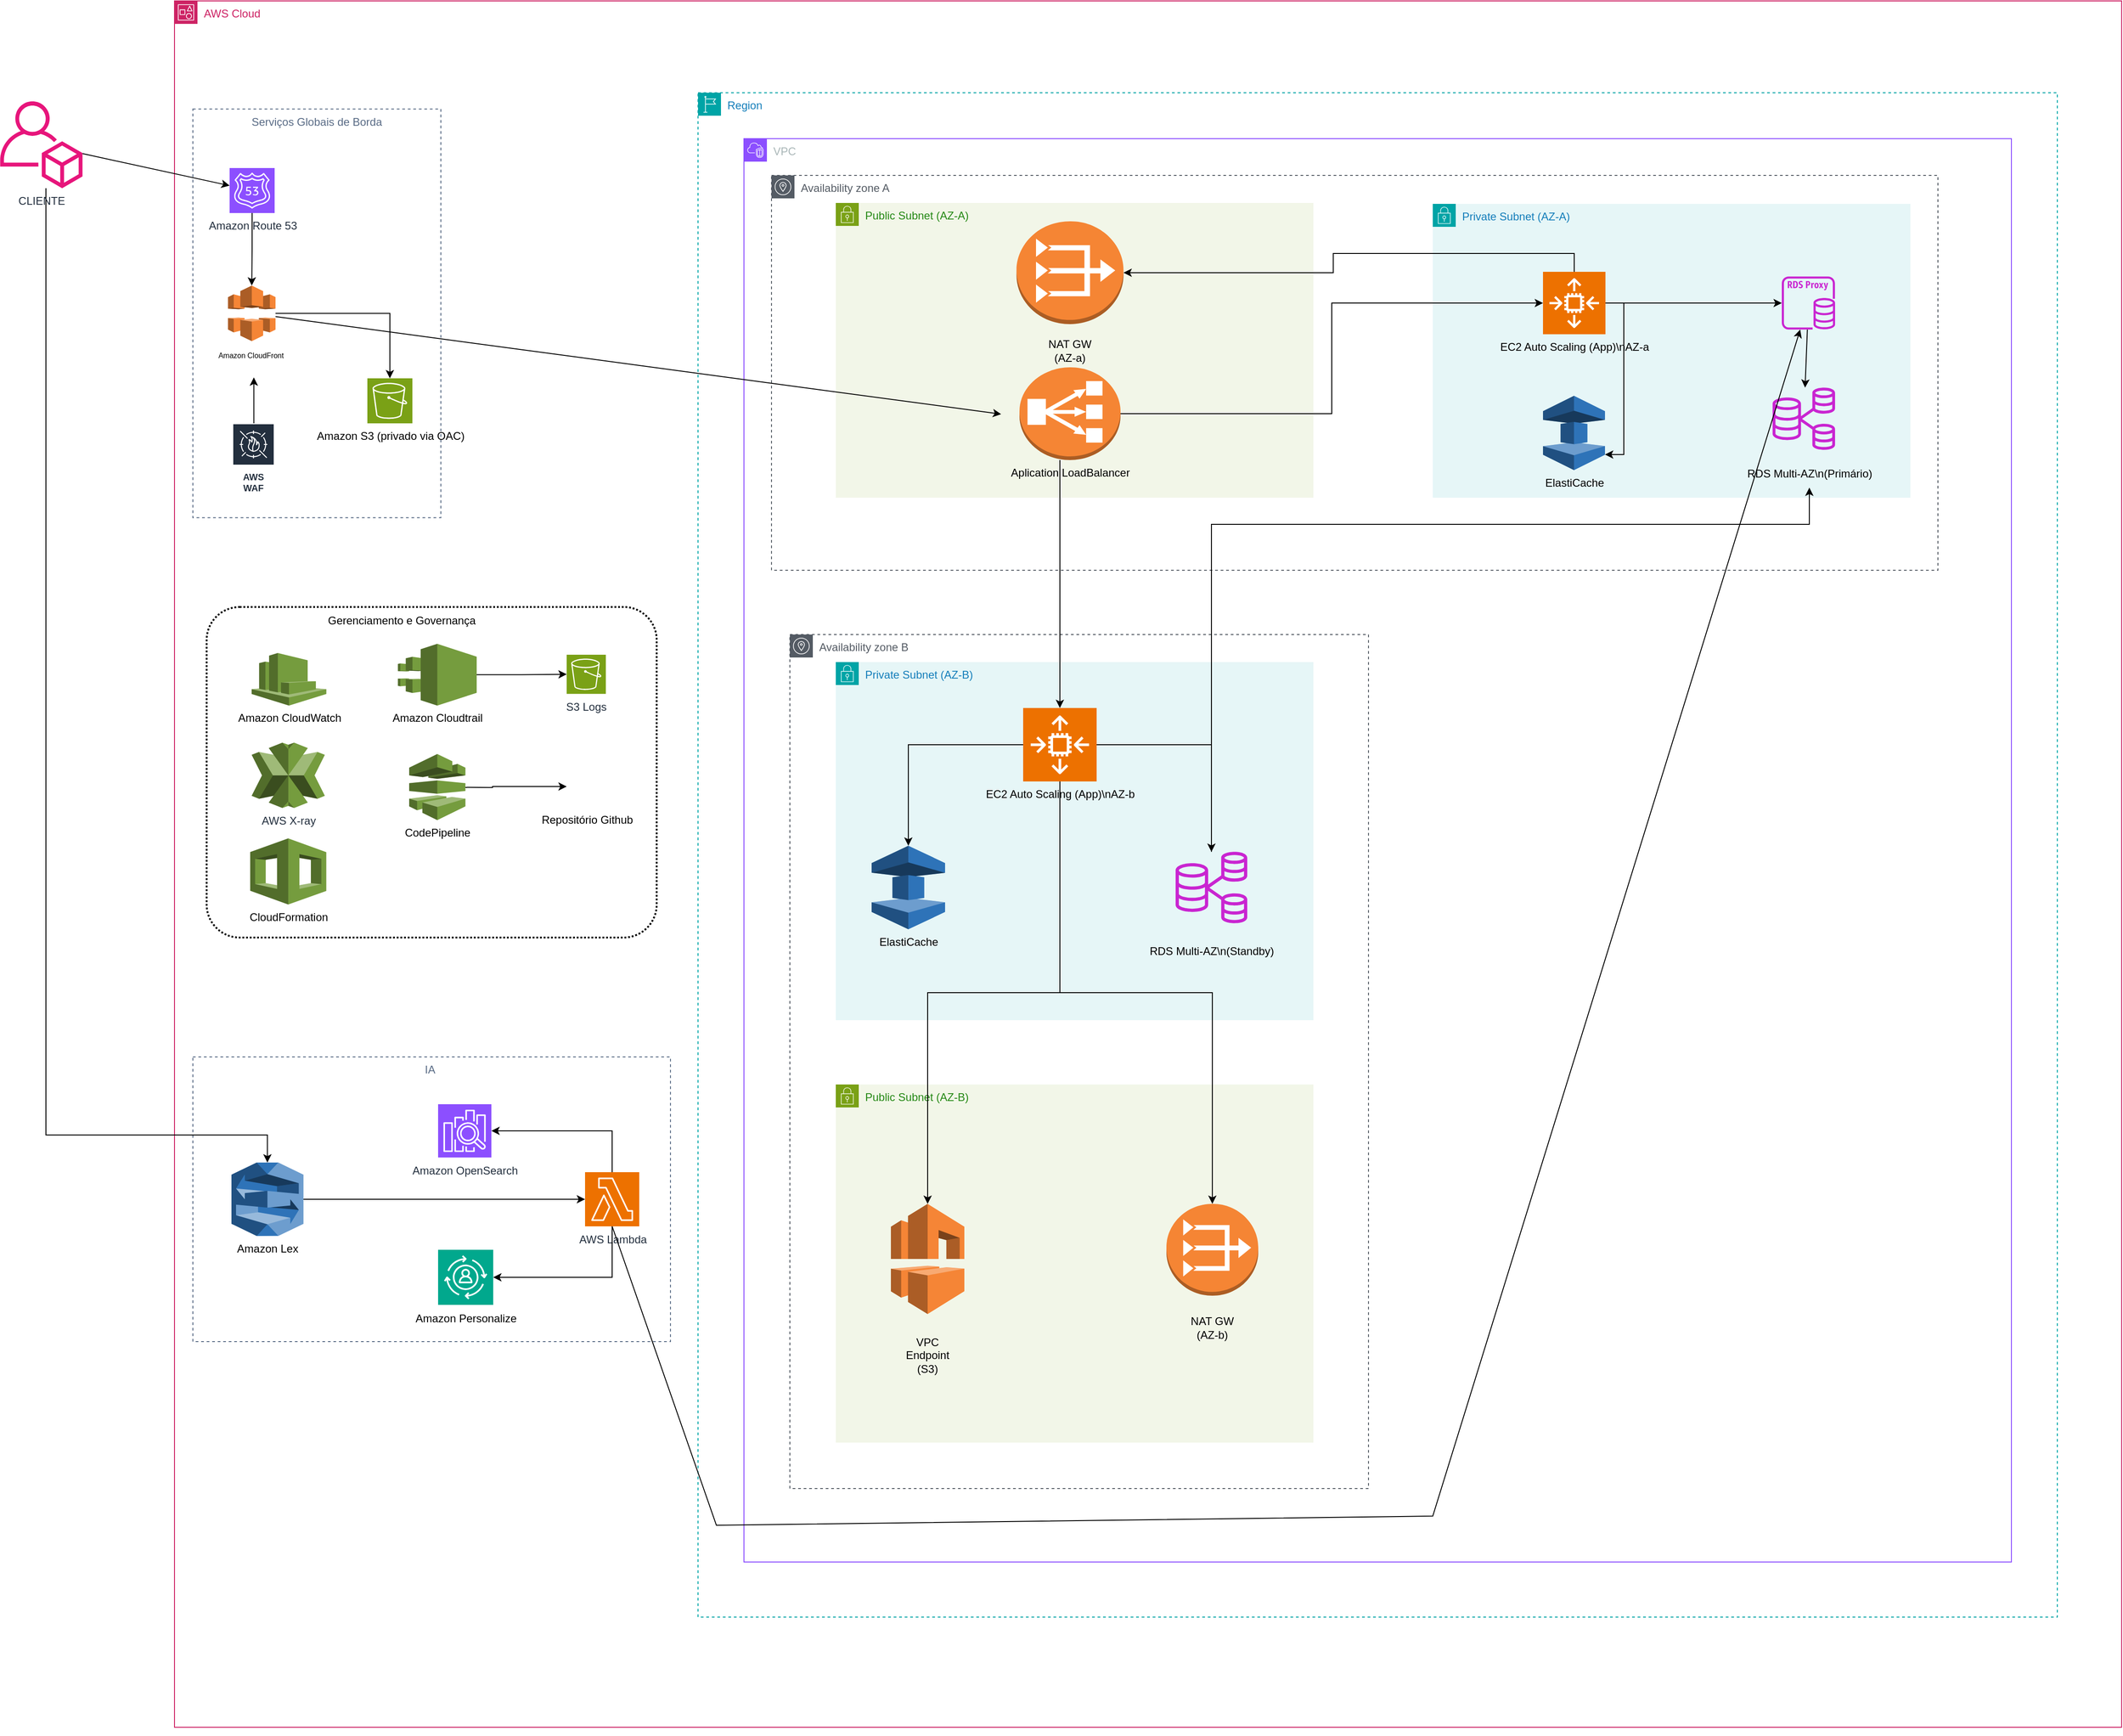 <mxfile version="28.2.1">
  <diagram name="Página-1" id="d5Eje2TATT-yJNvivfWs">
    <mxGraphModel grid="1" page="1" gridSize="10" guides="1" tooltips="1" connect="1" arrows="1" fold="1" pageScale="1" pageWidth="1654" pageHeight="1169" math="0" shadow="0">
      <root>
        <mxCell id="0" />
        <mxCell id="1" parent="0" />
        <mxCell id="goOxxczRU4q5lqLTBdbd-2" value="AWS Cloud" style="points=[[0,0],[0.25,0],[0.5,0],[0.75,0],[1,0],[1,0.25],[1,0.5],[1,0.75],[1,1],[0.75,1],[0.5,1],[0.25,1],[0,1],[0,0.75],[0,0.5],[0,0.25]];outlineConnect=0;gradientColor=none;html=1;whiteSpace=wrap;fontSize=12;fontStyle=0;container=1;pointerEvents=0;collapsible=0;recursiveResize=0;shape=mxgraph.aws4.group;grIcon=mxgraph.aws4.group_account;strokeColor=#CD2264;fillColor=none;verticalAlign=top;align=left;spacingLeft=30;fontColor=#CD2264;dashed=0;" vertex="1" parent="1">
          <mxGeometry x="220" y="-970" width="2120" height="1880" as="geometry" />
        </mxCell>
        <mxCell id="goOxxczRU4q5lqLTBdbd-53" value="Serviços Globais de Borda" style="fillColor=none;strokeColor=#5A6C86;dashed=1;verticalAlign=top;fontStyle=0;fontColor=#5A6C86;whiteSpace=wrap;html=1;" vertex="1" parent="goOxxczRU4q5lqLTBdbd-2">
          <mxGeometry x="20" y="117.75" width="270" height="445" as="geometry" />
        </mxCell>
        <mxCell id="cNnPORUUNAZEMFerSey0-1" value="Amazon Route 53" style="sketch=0;points=[[0,0,0],[0.25,0,0],[0.5,0,0],[0.75,0,0],[1,0,0],[0,1,0],[0.25,1,0],[0.5,1,0],[0.75,1,0],[1,1,0],[0,0.25,0],[0,0.5,0],[0,0.75,0],[1,0.25,0],[1,0.5,0],[1,0.75,0]];outlineConnect=0;fontColor=#232F3E;fillColor=#8C4FFF;strokeColor=#ffffff;dashed=0;verticalLabelPosition=bottom;verticalAlign=top;align=center;html=1;fontSize=12;fontStyle=0;aspect=fixed;shape=mxgraph.aws4.resourceIcon;resIcon=mxgraph.aws4.route_53;" vertex="1" parent="goOxxczRU4q5lqLTBdbd-2">
          <mxGeometry x="60" y="182" width="49" height="49" as="geometry" />
        </mxCell>
        <mxCell id="cNnPORUUNAZEMFerSey0-6" value="" style="edgeStyle=orthogonalEdgeStyle;rounded=0;orthogonalLoop=1;jettySize=auto;html=1;" edge="1" parent="goOxxczRU4q5lqLTBdbd-2" source="cNnPORUUNAZEMFerSey0-3" target="cNnPORUUNAZEMFerSey0-5">
          <mxGeometry relative="1" as="geometry" />
        </mxCell>
        <mxCell id="cNnPORUUNAZEMFerSey0-3" value="&lt;span style=&quot;text-wrap-mode: wrap;&quot;&gt;&lt;font style=&quot;font-size: 8px;&quot;&gt;Amazon CloudFront&amp;nbsp;&lt;/font&gt;&lt;/span&gt;" style="outlineConnect=0;dashed=0;verticalLabelPosition=bottom;verticalAlign=top;align=center;html=1;shape=mxgraph.aws3.cloudfront;fillColor=#F58536;gradientColor=none;" vertex="1" parent="goOxxczRU4q5lqLTBdbd-2">
          <mxGeometry x="58.25" y="310" width="51.72" height="60.5" as="geometry" />
        </mxCell>
        <mxCell id="cNnPORUUNAZEMFerSey0-4" style="edgeStyle=orthogonalEdgeStyle;rounded=0;orthogonalLoop=1;jettySize=auto;html=1;exitX=0.5;exitY=1;exitDx=0;exitDy=0;exitPerimeter=0;entryX=0.5;entryY=0;entryDx=0;entryDy=0;entryPerimeter=0;" edge="1" parent="goOxxczRU4q5lqLTBdbd-2" source="cNnPORUUNAZEMFerSey0-1" target="cNnPORUUNAZEMFerSey0-3">
          <mxGeometry relative="1" as="geometry" />
        </mxCell>
        <mxCell id="cNnPORUUNAZEMFerSey0-5" value="&lt;span style=&quot;color: rgb(0, 0, 0); text-wrap-mode: wrap;&quot;&gt;Amazon S3 (privado via OAC)&lt;/span&gt;" style="sketch=0;points=[[0,0,0],[0.25,0,0],[0.5,0,0],[0.75,0,0],[1,0,0],[0,1,0],[0.25,1,0],[0.5,1,0],[0.75,1,0],[1,1,0],[0,0.25,0],[0,0.5,0],[0,0.75,0],[1,0.25,0],[1,0.5,0],[1,0.75,0]];outlineConnect=0;fontColor=#232F3E;fillColor=#7AA116;strokeColor=#ffffff;dashed=0;verticalLabelPosition=bottom;verticalAlign=top;align=center;html=1;fontSize=12;fontStyle=0;aspect=fixed;shape=mxgraph.aws4.resourceIcon;resIcon=mxgraph.aws4.s3;" vertex="1" parent="goOxxczRU4q5lqLTBdbd-2">
          <mxGeometry x="210" y="411" width="49" height="49" as="geometry" />
        </mxCell>
        <mxCell id="kWWSyVVLC67S93CPFa_m-15" value="AWS WAF" style="sketch=0;outlineConnect=0;fontColor=#232F3E;gradientColor=none;strokeColor=#ffffff;fillColor=#232F3E;dashed=0;verticalLabelPosition=middle;verticalAlign=bottom;align=center;html=1;whiteSpace=wrap;fontSize=10;fontStyle=1;spacing=3;shape=mxgraph.aws4.productIcon;prIcon=mxgraph.aws4.waf;" vertex="1" parent="goOxxczRU4q5lqLTBdbd-2">
          <mxGeometry x="63" y="460" width="46" height="80" as="geometry" />
        </mxCell>
        <mxCell id="kWWSyVVLC67S93CPFa_m-16" value="" style="endArrow=classic;html=1;rounded=0;" edge="1" parent="goOxxczRU4q5lqLTBdbd-2">
          <mxGeometry width="50" height="50" relative="1" as="geometry">
            <mxPoint x="86.38" y="460" as="sourcePoint" />
            <mxPoint x="86.38" y="410" as="targetPoint" />
          </mxGeometry>
        </mxCell>
        <mxCell id="goOxxczRU4q5lqLTBdbd-4" value="Region" style="points=[[0,0],[0.25,0],[0.5,0],[0.75,0],[1,0],[1,0.25],[1,0.5],[1,0.75],[1,1],[0.75,1],[0.5,1],[0.25,1],[0,1],[0,0.75],[0,0.5],[0,0.25]];outlineConnect=0;gradientColor=none;html=1;whiteSpace=wrap;fontSize=12;fontStyle=0;container=1;pointerEvents=0;collapsible=0;recursiveResize=0;shape=mxgraph.aws4.group;grIcon=mxgraph.aws4.group_region;strokeColor=#00A4A6;fillColor=none;verticalAlign=top;align=left;spacingLeft=30;fontColor=#147EBA;dashed=1;" vertex="1" parent="goOxxczRU4q5lqLTBdbd-2">
          <mxGeometry x="570" y="100" width="1480" height="1660" as="geometry" />
        </mxCell>
        <mxCell id="cNnPORUUNAZEMFerSey0-25" value="VPC" style="points=[[0,0],[0.25,0],[0.5,0],[0.75,0],[1,0],[1,0.25],[1,0.5],[1,0.75],[1,1],[0.75,1],[0.5,1],[0.25,1],[0,1],[0,0.75],[0,0.5],[0,0.25]];outlineConnect=0;gradientColor=none;html=1;whiteSpace=wrap;fontSize=12;fontStyle=0;container=1;pointerEvents=0;collapsible=0;recursiveResize=0;shape=mxgraph.aws4.group;grIcon=mxgraph.aws4.group_vpc2;strokeColor=#8C4FFF;fillColor=none;verticalAlign=top;align=left;spacingLeft=30;fontColor=#AAB7B8;dashed=0;" vertex="1" parent="goOxxczRU4q5lqLTBdbd-4">
          <mxGeometry x="50" y="50" width="1380" height="1550" as="geometry" />
        </mxCell>
        <mxCell id="cNnPORUUNAZEMFerSey0-23" value="Public Subnet (AZ-A)" style="points=[[0,0],[0.25,0],[0.5,0],[0.75,0],[1,0],[1,0.25],[1,0.5],[1,0.75],[1,1],[0.75,1],[0.5,1],[0.25,1],[0,1],[0,0.75],[0,0.5],[0,0.25]];outlineConnect=0;gradientColor=none;html=1;whiteSpace=wrap;fontSize=12;fontStyle=0;container=1;pointerEvents=0;collapsible=0;recursiveResize=0;shape=mxgraph.aws4.group;grIcon=mxgraph.aws4.group_security_group;grStroke=0;strokeColor=#7AA116;fillColor=#F2F6E8;verticalAlign=top;align=left;spacingLeft=30;fontColor=#248814;dashed=0;" vertex="1" parent="cNnPORUUNAZEMFerSey0-25">
          <mxGeometry x="100" y="70" width="520" height="321" as="geometry" />
        </mxCell>
        <mxCell id="cNnPORUUNAZEMFerSey0-34" value="" style="outlineConnect=0;dashed=0;verticalLabelPosition=bottom;verticalAlign=top;align=center;html=1;shape=mxgraph.aws3.vpc_nat_gateway;fillColor=#F58534;gradientColor=none;" vertex="1" parent="cNnPORUUNAZEMFerSey0-23">
          <mxGeometry x="196.75" y="20" width="116.5" height="112" as="geometry" />
        </mxCell>
        <mxCell id="cNnPORUUNAZEMFerSey0-35" value="NAT GW (AZ-a)" style="text;html=1;align=center;verticalAlign=middle;whiteSpace=wrap;rounded=0;" vertex="1" parent="cNnPORUUNAZEMFerSey0-23">
          <mxGeometry x="225" y="145.5" width="60" height="30" as="geometry" />
        </mxCell>
        <mxCell id="kWWSyVVLC67S93CPFa_m-40" value="Aplication LoadBalancer&lt;div&gt;&lt;br&gt;&lt;/div&gt;" style="outlineConnect=0;dashed=0;verticalLabelPosition=bottom;verticalAlign=top;align=center;html=1;shape=mxgraph.aws3.classic_load_balancer;fillColor=#F58534;gradientColor=none;" vertex="1" parent="cNnPORUUNAZEMFerSey0-23">
          <mxGeometry x="200" y="179" width="110" height="101" as="geometry" />
        </mxCell>
        <mxCell id="cNnPORUUNAZEMFerSey0-27" value="Private Subnet (AZ-B)" style="points=[[0,0],[0.25,0],[0.5,0],[0.75,0],[1,0],[1,0.25],[1,0.5],[1,0.75],[1,1],[0.75,1],[0.5,1],[0.25,1],[0,1],[0,0.75],[0,0.5],[0,0.25]];outlineConnect=0;gradientColor=none;html=1;whiteSpace=wrap;fontSize=12;fontStyle=0;container=1;pointerEvents=0;collapsible=0;recursiveResize=0;shape=mxgraph.aws4.group;grIcon=mxgraph.aws4.group_security_group;grStroke=0;strokeColor=#00A4A6;fillColor=#E6F6F7;verticalAlign=top;align=left;spacingLeft=30;fontColor=#147EBA;dashed=0;" vertex="1" parent="cNnPORUUNAZEMFerSey0-25">
          <mxGeometry x="100" y="570" width="520" height="390" as="geometry" />
        </mxCell>
        <mxCell id="kWWSyVVLC67S93CPFa_m-60" style="edgeStyle=orthogonalEdgeStyle;rounded=0;orthogonalLoop=1;jettySize=auto;html=1;exitX=1;exitY=0.5;exitDx=0;exitDy=0;exitPerimeter=0;" edge="1" parent="cNnPORUUNAZEMFerSey0-27" source="cNnPORUUNAZEMFerSey0-42" target="kWWSyVVLC67S93CPFa_m-53">
          <mxGeometry relative="1" as="geometry">
            <Array as="points">
              <mxPoint x="79" y="90" />
            </Array>
          </mxGeometry>
        </mxCell>
        <mxCell id="kWWSyVVLC67S93CPFa_m-63" style="edgeStyle=orthogonalEdgeStyle;rounded=0;orthogonalLoop=1;jettySize=auto;html=1;exitX=1;exitY=0.5;exitDx=0;exitDy=0;exitPerimeter=0;" edge="1" parent="cNnPORUUNAZEMFerSey0-27" source="cNnPORUUNAZEMFerSey0-42" target="cNnPORUUNAZEMFerSey0-104">
          <mxGeometry relative="1" as="geometry" />
        </mxCell>
        <mxCell id="cNnPORUUNAZEMFerSey0-42" value="&lt;div&gt;&lt;span style=&quot;background-color: transparent; text-wrap-mode: wrap; color: rgb(0, 0, 0);&quot;&gt;EC2 Auto Scaling (App)\nAZ-b&lt;/span&gt;&lt;/div&gt;" style="sketch=0;points=[[0,0,0],[0.25,0,0],[0.5,0,0],[0.75,0,0],[1,0,0],[0,1,0],[0.25,1,0],[0.5,1,0],[0.75,1,0],[1,1,0],[0,0.25,0],[0,0.5,0],[0,0.75,0],[1,0.25,0],[1,0.5,0],[1,0.75,0]];outlineConnect=0;fontColor=#232F3E;fillColor=#ED7100;strokeColor=#ffffff;dashed=0;verticalLabelPosition=bottom;verticalAlign=top;align=center;html=1;fontSize=12;fontStyle=0;aspect=fixed;shape=mxgraph.aws4.resourceIcon;resIcon=mxgraph.aws4.auto_scaling2;" vertex="1" parent="cNnPORUUNAZEMFerSey0-27">
          <mxGeometry x="204" y="50" width="80" height="80" as="geometry" />
        </mxCell>
        <mxCell id="cNnPORUUNAZEMFerSey0-104" value="" style="sketch=0;outlineConnect=0;fontColor=#232F3E;gradientColor=none;fillColor=#C925D1;strokeColor=none;dashed=0;verticalLabelPosition=bottom;verticalAlign=top;align=center;html=1;fontSize=12;fontStyle=0;aspect=fixed;pointerEvents=1;shape=mxgraph.aws4.rds_multi_az_db_cluster;" vertex="1" parent="cNnPORUUNAZEMFerSey0-27">
          <mxGeometry x="370" y="206.5" width="78" height="78" as="geometry" />
        </mxCell>
        <mxCell id="cNnPORUUNAZEMFerSey0-107" value="&lt;span style=&quot;text-wrap-mode: wrap;&quot;&gt;RDS Multi-AZ\n(Standby)&lt;/span&gt;" style="text;html=1;align=center;verticalAlign=middle;resizable=0;points=[];autosize=1;strokeColor=none;fillColor=none;" vertex="1" parent="cNnPORUUNAZEMFerSey0-27">
          <mxGeometry x="329" y="300" width="160" height="30" as="geometry" />
        </mxCell>
        <mxCell id="kWWSyVVLC67S93CPFa_m-53" value="ElastiCache" style="outlineConnect=0;dashed=0;verticalLabelPosition=bottom;verticalAlign=top;align=center;html=1;shape=mxgraph.aws3.elasticache;fillColor=#2E73B8;gradientColor=none;" vertex="1" parent="cNnPORUUNAZEMFerSey0-27">
          <mxGeometry x="39" y="200" width="80" height="91" as="geometry" />
        </mxCell>
        <mxCell id="cNnPORUUNAZEMFerSey0-123" value="Availability zone A" style="sketch=0;outlineConnect=0;gradientColor=none;html=1;whiteSpace=wrap;fontSize=12;fontStyle=0;shape=mxgraph.aws4.group;grIcon=mxgraph.aws4.group_availability_zone;strokeColor=#545B64;fillColor=none;verticalAlign=top;align=left;spacingLeft=30;fontColor=#545B64;dashed=1;" vertex="1" parent="cNnPORUUNAZEMFerSey0-25">
          <mxGeometry x="30" y="40" width="1270" height="430" as="geometry" />
        </mxCell>
        <mxCell id="cNnPORUUNAZEMFerSey0-124" value="Availability zone B" style="sketch=0;outlineConnect=0;gradientColor=none;html=1;whiteSpace=wrap;fontSize=12;fontStyle=0;shape=mxgraph.aws4.group;grIcon=mxgraph.aws4.group_availability_zone;strokeColor=#545B64;fillColor=none;verticalAlign=top;align=left;spacingLeft=30;fontColor=#545B64;dashed=1;" vertex="1" parent="cNnPORUUNAZEMFerSey0-25">
          <mxGeometry x="50" y="540" width="630" height="930" as="geometry" />
        </mxCell>
        <mxCell id="iVkkVlVa_mq8OOcBddVn-18" value="Private Subnet (AZ-A)" style="points=[[0,0],[0.25,0],[0.5,0],[0.75,0],[1,0],[1,0.25],[1,0.5],[1,0.75],[1,1],[0.75,1],[0.5,1],[0.25,1],[0,1],[0,0.75],[0,0.5],[0,0.25]];outlineConnect=0;gradientColor=none;html=1;whiteSpace=wrap;fontSize=12;fontStyle=0;container=1;pointerEvents=0;collapsible=0;recursiveResize=0;shape=mxgraph.aws4.group;grIcon=mxgraph.aws4.group_security_group;grStroke=0;strokeColor=#00A4A6;fillColor=#E6F6F7;verticalAlign=top;align=left;spacingLeft=30;fontColor=#147EBA;dashed=0;" vertex="1" parent="cNnPORUUNAZEMFerSey0-25">
          <mxGeometry x="750" y="71" width="520" height="320" as="geometry" />
        </mxCell>
        <mxCell id="cNnPORUUNAZEMFerSey0-41" value="&lt;span style=&quot;color: rgb(0, 0, 0); text-wrap-mode: wrap;&quot;&gt;EC2 Auto Scaling (App)\nAZ-a&lt;/span&gt;" style="sketch=0;points=[[0,0,0],[0.25,0,0],[0.5,0,0],[0.75,0,0],[1,0,0],[0,1,0],[0.25,1,0],[0.5,1,0],[0.75,1,0],[1,1,0],[0,0.25,0],[0,0.5,0],[0,0.75,0],[1,0.25,0],[1,0.5,0],[1,0.75,0]];outlineConnect=0;fontColor=#232F3E;fillColor=#ED7100;strokeColor=#ffffff;dashed=0;verticalLabelPosition=bottom;verticalAlign=top;align=center;html=1;fontSize=12;fontStyle=0;aspect=fixed;shape=mxgraph.aws4.resourceIcon;resIcon=mxgraph.aws4.auto_scaling2;" vertex="1" parent="iVkkVlVa_mq8OOcBddVn-18">
          <mxGeometry x="120" y="74" width="68" height="68" as="geometry" />
        </mxCell>
        <mxCell id="cNnPORUUNAZEMFerSey0-106" value="" style="sketch=0;outlineConnect=0;fontColor=#232F3E;gradientColor=none;fillColor=#C925D1;strokeColor=none;dashed=0;verticalLabelPosition=bottom;verticalAlign=top;align=center;html=1;fontSize=12;fontStyle=0;aspect=fixed;pointerEvents=1;shape=mxgraph.aws4.rds_multi_az_db_cluster;" vertex="1" parent="iVkkVlVa_mq8OOcBddVn-18">
          <mxGeometry x="370" y="200" width="68" height="68" as="geometry" />
        </mxCell>
        <mxCell id="cNnPORUUNAZEMFerSey0-105" value="&lt;span style=&quot;text-wrap-mode: wrap;&quot;&gt;RDS Multi-AZ\n(Primário)&lt;/span&gt;" style="text;html=1;align=center;verticalAlign=middle;resizable=0;points=[];autosize=1;strokeColor=none;fillColor=none;" vertex="1" parent="iVkkVlVa_mq8OOcBddVn-18">
          <mxGeometry x="330" y="279" width="160" height="30" as="geometry" />
        </mxCell>
        <mxCell id="kWWSyVVLC67S93CPFa_m-49" style="edgeStyle=orthogonalEdgeStyle;rounded=0;orthogonalLoop=1;jettySize=auto;html=1;exitX=1;exitY=0.5;exitDx=0;exitDy=0;exitPerimeter=0;entryX=0;entryY=0.5;entryDx=0;entryDy=0;entryPerimeter=0;" edge="1" parent="cNnPORUUNAZEMFerSey0-25" source="kWWSyVVLC67S93CPFa_m-40" target="cNnPORUUNAZEMFerSey0-41">
          <mxGeometry relative="1" as="geometry" />
        </mxCell>
        <mxCell id="kWWSyVVLC67S93CPFa_m-50" style="edgeStyle=orthogonalEdgeStyle;rounded=0;orthogonalLoop=1;jettySize=auto;html=1;exitX=0.5;exitY=0;exitDx=0;exitDy=0;exitPerimeter=0;entryX=1;entryY=0.5;entryDx=0;entryDy=0;entryPerimeter=0;" edge="1" parent="cNnPORUUNAZEMFerSey0-25" source="cNnPORUUNAZEMFerSey0-41" target="cNnPORUUNAZEMFerSey0-34">
          <mxGeometry relative="1" as="geometry" />
        </mxCell>
        <mxCell id="cNnPORUUNAZEMFerSey0-26" value="Public Subnet (AZ-B)" style="points=[[0,0],[0.25,0],[0.5,0],[0.75,0],[1,0],[1,0.25],[1,0.5],[1,0.75],[1,1],[0.75,1],[0.5,1],[0.25,1],[0,1],[0,0.75],[0,0.5],[0,0.25]];outlineConnect=0;gradientColor=none;html=1;whiteSpace=wrap;fontSize=12;fontStyle=0;container=1;pointerEvents=0;collapsible=0;recursiveResize=0;shape=mxgraph.aws4.group;grIcon=mxgraph.aws4.group_security_group;grStroke=0;strokeColor=#7AA116;fillColor=#F2F6E8;verticalAlign=top;align=left;spacingLeft=30;fontColor=#248814;dashed=0;" vertex="1" parent="cNnPORUUNAZEMFerSey0-25">
          <mxGeometry x="100" y="1030" width="520" height="390" as="geometry" />
        </mxCell>
        <mxCell id="cNnPORUUNAZEMFerSey0-36" value="NAT GW (AZ-b)" style="text;html=1;align=center;verticalAlign=middle;whiteSpace=wrap;rounded=0;" vertex="1" parent="cNnPORUUNAZEMFerSey0-26">
          <mxGeometry x="380" y="250" width="60" height="30" as="geometry" />
        </mxCell>
        <mxCell id="cNnPORUUNAZEMFerSey0-37" value="" style="outlineConnect=0;dashed=0;verticalLabelPosition=bottom;verticalAlign=top;align=center;html=1;shape=mxgraph.aws3.vpc_nat_gateway;fillColor=#F58534;gradientColor=none;" vertex="1" parent="cNnPORUUNAZEMFerSey0-26">
          <mxGeometry x="360" y="130" width="100" height="100" as="geometry" />
        </mxCell>
        <mxCell id="cNnPORUUNAZEMFerSey0-38" value="" style="outlineConnect=0;dashed=0;verticalLabelPosition=bottom;verticalAlign=top;align=center;html=1;shape=mxgraph.aws3.vpc;fillColor=#F58536;gradientColor=none;" vertex="1" parent="cNnPORUUNAZEMFerSey0-26">
          <mxGeometry x="60" y="130" width="80" height="120" as="geometry" />
        </mxCell>
        <mxCell id="cNnPORUUNAZEMFerSey0-40" value="VPC Endpoint (S3)" style="text;html=1;align=center;verticalAlign=middle;whiteSpace=wrap;rounded=0;" vertex="1" parent="cNnPORUUNAZEMFerSey0-26">
          <mxGeometry x="70" y="280" width="60" height="30" as="geometry" />
        </mxCell>
        <mxCell id="cNnPORUUNAZEMFerSey0-47" value="" style="sketch=0;outlineConnect=0;fontColor=#232F3E;gradientColor=none;fillColor=#C925D1;strokeColor=none;dashed=0;verticalLabelPosition=bottom;verticalAlign=top;align=center;html=1;fontSize=12;fontStyle=0;aspect=fixed;pointerEvents=1;shape=mxgraph.aws4.rds_proxy;" vertex="1" parent="cNnPORUUNAZEMFerSey0-25">
          <mxGeometry x="1130" y="150" width="58" height="58" as="geometry" />
        </mxCell>
        <mxCell id="cNnPORUUNAZEMFerSey0-108" style="edgeStyle=orthogonalEdgeStyle;rounded=0;orthogonalLoop=1;jettySize=auto;html=1;exitX=1;exitY=0.5;exitDx=0;exitDy=0;exitPerimeter=0;" edge="1" parent="cNnPORUUNAZEMFerSey0-25" source="cNnPORUUNAZEMFerSey0-41" target="cNnPORUUNAZEMFerSey0-47">
          <mxGeometry relative="1" as="geometry" />
        </mxCell>
        <mxCell id="cNnPORUUNAZEMFerSey0-110" value="" style="endArrow=classic;html=1;rounded=0;" edge="1" parent="cNnPORUUNAZEMFerSey0-25" source="cNnPORUUNAZEMFerSey0-47" target="cNnPORUUNAZEMFerSey0-106">
          <mxGeometry width="50" height="50" relative="1" as="geometry">
            <mxPoint x="910.5" y="411" as="sourcePoint" />
            <mxPoint x="950.5" y="361" as="targetPoint" />
          </mxGeometry>
        </mxCell>
        <mxCell id="kWWSyVVLC67S93CPFa_m-54" value="ElastiCache" style="outlineConnect=0;dashed=0;verticalLabelPosition=bottom;verticalAlign=top;align=center;html=1;shape=mxgraph.aws3.elasticache;fillColor=#2E73B8;gradientColor=none;" vertex="1" parent="cNnPORUUNAZEMFerSey0-25">
          <mxGeometry x="870" y="280" width="67.5" height="81" as="geometry" />
        </mxCell>
        <mxCell id="kWWSyVVLC67S93CPFa_m-58" style="edgeStyle=orthogonalEdgeStyle;rounded=0;orthogonalLoop=1;jettySize=auto;html=1;exitX=1;exitY=0.5;exitDx=0;exitDy=0;exitPerimeter=0;entryX=1;entryY=0.79;entryDx=0;entryDy=0;entryPerimeter=0;" edge="1" parent="cNnPORUUNAZEMFerSey0-25" source="cNnPORUUNAZEMFerSey0-41" target="kWWSyVVLC67S93CPFa_m-54">
          <mxGeometry relative="1" as="geometry" />
        </mxCell>
        <mxCell id="kWWSyVVLC67S93CPFa_m-61" style="edgeStyle=orthogonalEdgeStyle;rounded=0;orthogonalLoop=1;jettySize=auto;html=1;" edge="1" parent="cNnPORUUNAZEMFerSey0-25" source="kWWSyVVLC67S93CPFa_m-40" target="cNnPORUUNAZEMFerSey0-42">
          <mxGeometry relative="1" as="geometry">
            <Array as="points">
              <mxPoint x="344" y="410" />
              <mxPoint x="344" y="410" />
            </Array>
          </mxGeometry>
        </mxCell>
        <mxCell id="kWWSyVVLC67S93CPFa_m-64" style="edgeStyle=orthogonalEdgeStyle;rounded=0;orthogonalLoop=1;jettySize=auto;html=1;" edge="1" parent="cNnPORUUNAZEMFerSey0-25" source="cNnPORUUNAZEMFerSey0-104" target="cNnPORUUNAZEMFerSey0-105">
          <mxGeometry relative="1" as="geometry">
            <Array as="points">
              <mxPoint x="509" y="420" />
              <mxPoint x="1160" y="420" />
            </Array>
          </mxGeometry>
        </mxCell>
        <mxCell id="kWWSyVVLC67S93CPFa_m-65" style="edgeStyle=orthogonalEdgeStyle;rounded=0;orthogonalLoop=1;jettySize=auto;html=1;exitX=0.5;exitY=1;exitDx=0;exitDy=0;exitPerimeter=0;" edge="1" parent="cNnPORUUNAZEMFerSey0-25" source="cNnPORUUNAZEMFerSey0-42" target="cNnPORUUNAZEMFerSey0-38">
          <mxGeometry relative="1" as="geometry" />
        </mxCell>
        <mxCell id="kWWSyVVLC67S93CPFa_m-66" style="edgeStyle=orthogonalEdgeStyle;rounded=0;orthogonalLoop=1;jettySize=auto;html=1;exitX=0.5;exitY=1;exitDx=0;exitDy=0;exitPerimeter=0;" edge="1" parent="cNnPORUUNAZEMFerSey0-25" source="cNnPORUUNAZEMFerSey0-42" target="cNnPORUUNAZEMFerSey0-37">
          <mxGeometry relative="1" as="geometry" />
        </mxCell>
        <mxCell id="EbmdcxrY9Twd8RTCLSX5-6" value="" style="endArrow=classic;html=1;rounded=0;" edge="1" parent="cNnPORUUNAZEMFerSey0-25" source="cNnPORUUNAZEMFerSey0-3">
          <mxGeometry width="50" height="50" relative="1" as="geometry">
            <mxPoint x="150" y="300.85" as="sourcePoint" />
            <mxPoint x="280" y="300.0" as="targetPoint" />
          </mxGeometry>
        </mxCell>
        <mxCell id="kWWSyVVLC67S93CPFa_m-39" value="" style="group" connectable="0" vertex="1" parent="goOxxczRU4q5lqLTBdbd-2">
          <mxGeometry x="20" y="1150" width="520" height="310" as="geometry" />
        </mxCell>
        <mxCell id="iVkkVlVa_mq8OOcBddVn-37" value="IA&amp;nbsp;" style="fillColor=none;strokeColor=#5A6C86;dashed=1;verticalAlign=top;fontStyle=0;fontColor=#5A6C86;whiteSpace=wrap;html=1;movable=1;resizable=1;rotatable=1;deletable=1;editable=1;locked=0;connectable=1;" vertex="1" parent="kWWSyVVLC67S93CPFa_m-39">
          <mxGeometry width="520" height="310" as="geometry" />
        </mxCell>
        <mxCell id="iVkkVlVa_mq8OOcBddVn-32" value="AWS Lambda" style="sketch=0;points=[[0,0,0],[0.25,0,0],[0.5,0,0],[0.75,0,0],[1,0,0],[0,1,0],[0.25,1,0],[0.5,1,0],[0.75,1,0],[1,1,0],[0,0.25,0],[0,0.5,0],[0,0.75,0],[1,0.25,0],[1,0.5,0],[1,0.75,0]];outlineConnect=0;fontColor=#232F3E;fillColor=#ED7100;strokeColor=#ffffff;dashed=0;verticalLabelPosition=bottom;verticalAlign=top;align=center;html=1;fontSize=12;fontStyle=0;aspect=fixed;shape=mxgraph.aws4.resourceIcon;resIcon=mxgraph.aws4.lambda;" vertex="1" parent="kWWSyVVLC67S93CPFa_m-39">
          <mxGeometry x="427" y="125.5" width="59" height="59" as="geometry" />
        </mxCell>
        <mxCell id="iVkkVlVa_mq8OOcBddVn-33" value="" style="sketch=0;points=[[0,0,0],[0.25,0,0],[0.5,0,0],[0.75,0,0],[1,0,0],[0,1,0],[0.25,1,0],[0.5,1,0],[0.75,1,0],[1,1,0],[0,0.25,0],[0,0.5,0],[0,0.75,0],[1,0.25,0],[1,0.5,0],[1,0.75,0]];outlineConnect=0;fontColor=#232F3E;fillColor=#01A88D;strokeColor=#ffffff;dashed=0;verticalLabelPosition=bottom;verticalAlign=top;align=center;html=1;fontSize=12;fontStyle=0;aspect=fixed;shape=mxgraph.aws4.resourceIcon;resIcon=mxgraph.aws4.personalize;" vertex="1" parent="kWWSyVVLC67S93CPFa_m-39">
          <mxGeometry x="267" y="210" width="60" height="60" as="geometry" />
        </mxCell>
        <mxCell id="iVkkVlVa_mq8OOcBddVn-73" value="Amazon Personalize" style="text;html=1;align=center;verticalAlign=middle;resizable=0;points=[];autosize=1;strokeColor=none;fillColor=none;" vertex="1" parent="kWWSyVVLC67S93CPFa_m-39">
          <mxGeometry x="232" y="270" width="130" height="30" as="geometry" />
        </mxCell>
        <mxCell id="cNnPORUUNAZEMFerSey0-14" value="Amazon OpenSearch" style="sketch=0;points=[[0,0,0],[0.25,0,0],[0.5,0,0],[0.75,0,0],[1,0,0],[0,1,0],[0.25,1,0],[0.5,1,0],[0.75,1,0],[1,1,0],[0,0.25,0],[0,0.5,0],[0,0.75,0],[1,0.25,0],[1,0.5,0],[1,0.75,0]];outlineConnect=0;fontColor=#232F3E;fillColor=#8C4FFF;strokeColor=#ffffff;dashed=0;verticalLabelPosition=bottom;verticalAlign=top;align=center;html=1;fontSize=12;fontStyle=0;aspect=fixed;shape=mxgraph.aws4.resourceIcon;resIcon=mxgraph.aws4.elasticsearch_service;" vertex="1" parent="kWWSyVVLC67S93CPFa_m-39">
          <mxGeometry x="267" y="51.5" width="58" height="58" as="geometry" />
        </mxCell>
        <mxCell id="kWWSyVVLC67S93CPFa_m-34" style="edgeStyle=orthogonalEdgeStyle;rounded=0;orthogonalLoop=1;jettySize=auto;html=1;exitX=0.5;exitY=0;exitDx=0;exitDy=0;exitPerimeter=0;entryX=1;entryY=0.5;entryDx=0;entryDy=0;entryPerimeter=0;" edge="1" parent="kWWSyVVLC67S93CPFa_m-39" source="iVkkVlVa_mq8OOcBddVn-32" target="cNnPORUUNAZEMFerSey0-14">
          <mxGeometry relative="1" as="geometry" />
        </mxCell>
        <mxCell id="kWWSyVVLC67S93CPFa_m-35" style="edgeStyle=orthogonalEdgeStyle;rounded=0;orthogonalLoop=1;jettySize=auto;html=1;exitX=0.5;exitY=1;exitDx=0;exitDy=0;exitPerimeter=0;entryX=1;entryY=0.5;entryDx=0;entryDy=0;entryPerimeter=0;" edge="1" parent="kWWSyVVLC67S93CPFa_m-39" source="iVkkVlVa_mq8OOcBddVn-32" target="iVkkVlVa_mq8OOcBddVn-33">
          <mxGeometry relative="1" as="geometry" />
        </mxCell>
        <mxCell id="kWWSyVVLC67S93CPFa_m-27" value="Amazon Lex" style="outlineConnect=0;dashed=0;verticalLabelPosition=bottom;verticalAlign=top;align=center;html=1;shape=mxgraph.aws3.lex;fillColor=#2E73B8;gradientColor=none;" vertex="1" parent="kWWSyVVLC67S93CPFa_m-39">
          <mxGeometry x="42.03" y="115" width="78.34" height="80" as="geometry" />
        </mxCell>
        <mxCell id="kWWSyVVLC67S93CPFa_m-36" style="edgeStyle=orthogonalEdgeStyle;rounded=0;orthogonalLoop=1;jettySize=auto;html=1;" edge="1" parent="kWWSyVVLC67S93CPFa_m-39" source="kWWSyVVLC67S93CPFa_m-27" target="iVkkVlVa_mq8OOcBddVn-32">
          <mxGeometry relative="1" as="geometry" />
        </mxCell>
        <mxCell id="kWWSyVVLC67S93CPFa_m-26" value="" style="group" connectable="0" vertex="1" parent="goOxxczRU4q5lqLTBdbd-2">
          <mxGeometry x="35" y="660" width="490" height="360" as="geometry" />
        </mxCell>
        <mxCell id="cNnPORUUNAZEMFerSey0-28" value="" style="group" connectable="0" vertex="1" parent="kWWSyVVLC67S93CPFa_m-26">
          <mxGeometry width="477.75" height="360" as="geometry" />
        </mxCell>
        <mxCell id="goOxxczRU4q5lqLTBdbd-9" value="Gerenciamento e Governança" style="text;html=1;align=center;verticalAlign=middle;resizable=0;points=[];autosize=1;strokeColor=none;fillColor=none;" vertex="1" parent="cNnPORUUNAZEMFerSey0-28">
          <mxGeometry x="121.982" width="180" height="30" as="geometry" />
        </mxCell>
        <mxCell id="goOxxczRU4q5lqLTBdbd-24" value="" style="edgeStyle=orthogonalEdgeStyle;rounded=0;orthogonalLoop=1;jettySize=auto;html=1;exitX=1;exitY=0.5;exitDx=0;exitDy=0;exitPerimeter=0;" edge="1" parent="cNnPORUUNAZEMFerSey0-28" source="kWWSyVVLC67S93CPFa_m-21" target="goOxxczRU4q5lqLTBdbd-23">
          <mxGeometry relative="1" as="geometry">
            <mxPoint x="343" y="74.4" as="sourcePoint" />
          </mxGeometry>
        </mxCell>
        <mxCell id="goOxxczRU4q5lqLTBdbd-23" value="S3 Logs" style="sketch=0;points=[[0,0,0],[0.25,0,0],[0.5,0,0],[0.75,0,0],[1,0,0],[0,1,0],[0.25,1,0],[0.5,1,0],[0.75,1,0],[1,1,0],[0,0.25,0],[0,0.5,0],[0,0.75,0],[1,0.25,0],[1,0.5,0],[1,0.75,0]];outlineConnect=0;fontColor=#232F3E;fillColor=#7AA116;strokeColor=#ffffff;dashed=0;verticalLabelPosition=bottom;verticalAlign=top;align=center;html=1;fontSize=12;fontStyle=0;aspect=fixed;shape=mxgraph.aws4.resourceIcon;resIcon=mxgraph.aws4.s3;" vertex="1" parent="cNnPORUUNAZEMFerSey0-28">
          <mxGeometry x="392.001" y="51.96" width="42.631" height="42.631" as="geometry" />
        </mxCell>
        <mxCell id="goOxxczRU4q5lqLTBdbd-48" style="edgeStyle=orthogonalEdgeStyle;rounded=0;orthogonalLoop=1;jettySize=auto;html=1;exitX=1;exitY=0.5;exitDx=0;exitDy=0;exitPerimeter=0;" edge="1" parent="cNnPORUUNAZEMFerSey0-28" target="goOxxczRU4q5lqLTBdbd-47">
          <mxGeometry relative="1" as="geometry">
            <mxPoint x="229.485" y="196.118" as="sourcePoint" />
          </mxGeometry>
        </mxCell>
        <mxCell id="goOxxczRU4q5lqLTBdbd-47" value="Repositório Github" style="shape=image;html=1;verticalAlign=top;verticalLabelPosition=bottom;labelBackgroundColor=#ffffff;imageAspect=0;aspect=fixed;image=https://icons.diagrams.net/icon-cache1/Picons_Social-2097/github_rounded-685.svg" vertex="1" parent="cNnPORUUNAZEMFerSey0-28">
          <mxGeometry x="391.995" y="173.333" width="44.496" height="44.496" as="geometry" />
        </mxCell>
        <mxCell id="kWWSyVVLC67S93CPFa_m-20" value="Amazon CloudWatch" style="outlineConnect=0;dashed=0;verticalLabelPosition=bottom;verticalAlign=top;align=center;html=1;shape=mxgraph.aws3.cloudwatch;fillColor=#759C3E;gradientColor=none;" vertex="1" parent="cNnPORUUNAZEMFerSey0-28">
          <mxGeometry x="48.996" y="50.068" width="81.319" height="57.333" as="geometry" />
        </mxCell>
        <mxCell id="kWWSyVVLC67S93CPFa_m-21" value="Amazon Cloudtrail" style="outlineConnect=0;dashed=0;verticalLabelPosition=bottom;verticalAlign=top;align=center;html=1;shape=mxgraph.aws3.cloudtrail;fillColor=#759C3E;gradientColor=none;" vertex="1" parent="cNnPORUUNAZEMFerSey0-28">
          <mxGeometry x="208.25" y="40.176" width="85.75" height="67.224" as="geometry" />
        </mxCell>
        <mxCell id="kWWSyVVLC67S93CPFa_m-22" value="CloudFormation" style="outlineConnect=0;dashed=0;verticalLabelPosition=bottom;verticalAlign=top;align=center;html=1;shape=mxgraph.aws3.cloudformation;fillColor=#759C3E;gradientColor=none;" vertex="1" parent="cNnPORUUNAZEMFerSey0-28">
          <mxGeometry x="47.42" y="252" width="82.847" height="72" as="geometry" />
        </mxCell>
        <mxCell id="kWWSyVVLC67S93CPFa_m-24" value="CodePipeline" style="outlineConnect=0;dashed=0;verticalLabelPosition=bottom;verticalAlign=top;align=center;html=1;shape=mxgraph.aws3.codepipeline;fillColor=#759C3E;gradientColor=none;" vertex="1" parent="cNnPORUUNAZEMFerSey0-28">
          <mxGeometry x="220.5" y="160.116" width="61.25" height="72" as="geometry" />
        </mxCell>
        <mxCell id="kWWSyVVLC67S93CPFa_m-25" value="&lt;span style=&quot;color: rgb(35, 47, 62);&quot;&gt;AWS X-ray&lt;/span&gt;" style="outlineConnect=0;dashed=0;verticalLabelPosition=bottom;verticalAlign=top;align=center;html=1;shape=mxgraph.aws3.x_ray;fillColor=#759C3E;gradientColor=none;" vertex="1" parent="cNnPORUUNAZEMFerSey0-28">
          <mxGeometry x="49" y="147.72" width="79.699" height="71.184" as="geometry" />
        </mxCell>
        <mxCell id="goOxxczRU4q5lqLTBdbd-8" value="" style="rounded=1;arcSize=10;dashed=1;fillColor=none;gradientColor=none;dashPattern=1 1;strokeWidth=2;" vertex="1" parent="kWWSyVVLC67S93CPFa_m-26">
          <mxGeometry width="490.0" height="360" as="geometry" />
        </mxCell>
        <mxCell id="EbmdcxrY9Twd8RTCLSX5-8" value="" style="endArrow=classic;html=1;rounded=0;exitX=0.5;exitY=1;exitDx=0;exitDy=0;exitPerimeter=0;" edge="1" parent="goOxxczRU4q5lqLTBdbd-2" source="iVkkVlVa_mq8OOcBddVn-32" target="cNnPORUUNAZEMFerSey0-47">
          <mxGeometry width="50" height="50" relative="1" as="geometry">
            <mxPoint x="570" y="1510" as="sourcePoint" />
            <mxPoint x="93.5" y="1832.158" as="targetPoint" />
            <Array as="points">
              <mxPoint x="590" y="1660" />
              <mxPoint x="1370" y="1650" />
            </Array>
          </mxGeometry>
        </mxCell>
        <mxCell id="kWWSyVVLC67S93CPFa_m-38" style="edgeStyle=orthogonalEdgeStyle;rounded=0;orthogonalLoop=1;jettySize=auto;html=1;" edge="1" parent="1" source="goOxxczRU4q5lqLTBdbd-3" target="kWWSyVVLC67S93CPFa_m-27">
          <mxGeometry relative="1" as="geometry">
            <Array as="points">
              <mxPoint x="80" y="265" />
            </Array>
          </mxGeometry>
        </mxCell>
        <mxCell id="goOxxczRU4q5lqLTBdbd-3" value="CLIENTE&lt;div&gt;&lt;br&gt;&lt;/div&gt;" style="sketch=0;outlineConnect=0;fontColor=#232F3E;gradientColor=none;fillColor=#E7157B;strokeColor=none;dashed=0;verticalLabelPosition=bottom;verticalAlign=top;align=center;html=1;fontSize=12;fontStyle=0;aspect=fixed;pointerEvents=1;shape=mxgraph.aws4.organizations_account;" vertex="1" parent="1">
          <mxGeometry x="30" y="-860.94" width="90" height="94.88" as="geometry" />
        </mxCell>
        <mxCell id="cNnPORUUNAZEMFerSey0-19" style="edgeStyle=orthogonalEdgeStyle;rounded=0;orthogonalLoop=1;jettySize=auto;html=1;exitX=0.5;exitY=1;exitDx=0;exitDy=0;" edge="1" parent="1" source="goOxxczRU4q5lqLTBdbd-2" target="goOxxczRU4q5lqLTBdbd-2">
          <mxGeometry relative="1" as="geometry" />
        </mxCell>
        <mxCell id="kWWSyVVLC67S93CPFa_m-14" value="" style="endArrow=classic;html=1;rounded=0;" edge="1" parent="1" source="goOxxczRU4q5lqLTBdbd-3" target="cNnPORUUNAZEMFerSey0-1">
          <mxGeometry width="50" height="50" relative="1" as="geometry">
            <mxPoint x="120" y="-720" as="sourcePoint" />
            <mxPoint x="170" y="-770" as="targetPoint" />
          </mxGeometry>
        </mxCell>
      </root>
    </mxGraphModel>
  </diagram>
</mxfile>
